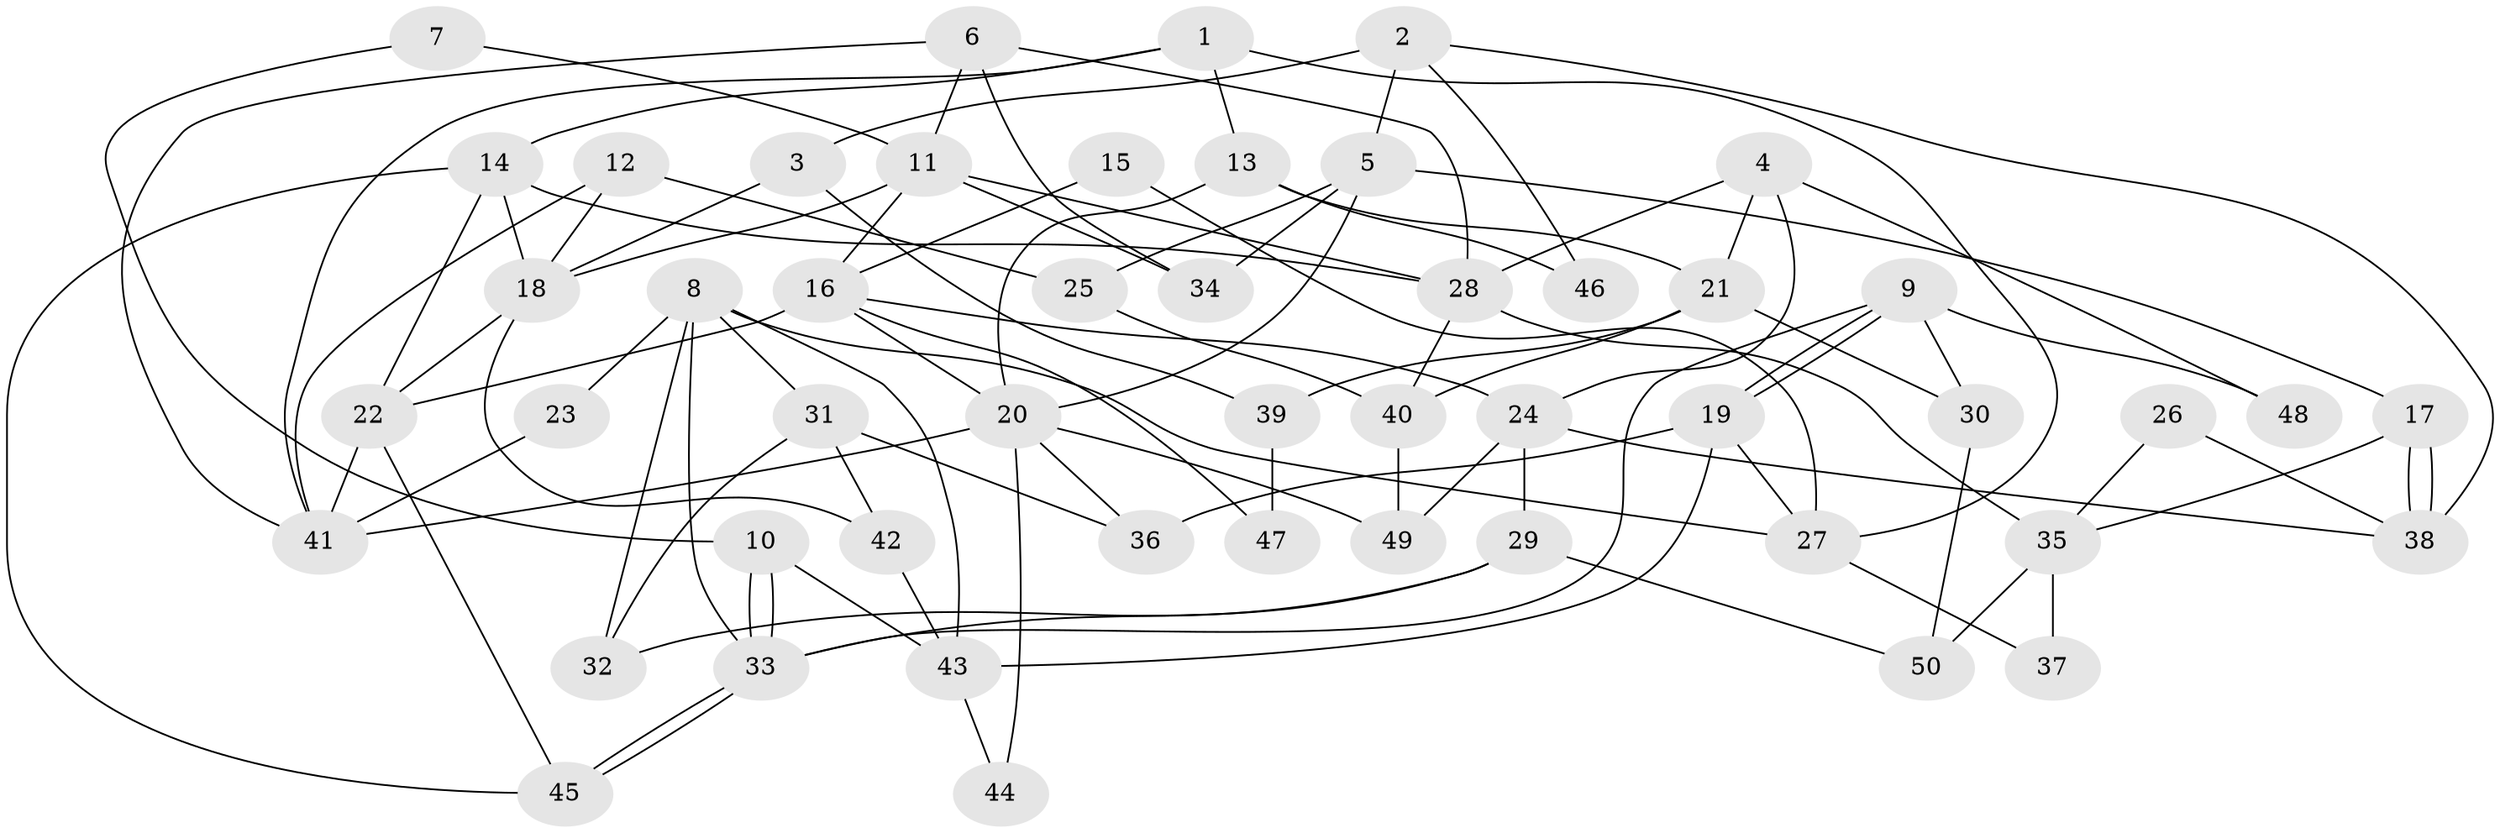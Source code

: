// Generated by graph-tools (version 1.1) at 2025/02/03/09/25 03:02:04]
// undirected, 50 vertices, 100 edges
graph export_dot {
graph [start="1"]
  node [color=gray90,style=filled];
  1;
  2;
  3;
  4;
  5;
  6;
  7;
  8;
  9;
  10;
  11;
  12;
  13;
  14;
  15;
  16;
  17;
  18;
  19;
  20;
  21;
  22;
  23;
  24;
  25;
  26;
  27;
  28;
  29;
  30;
  31;
  32;
  33;
  34;
  35;
  36;
  37;
  38;
  39;
  40;
  41;
  42;
  43;
  44;
  45;
  46;
  47;
  48;
  49;
  50;
  1 -- 41;
  1 -- 14;
  1 -- 13;
  1 -- 27;
  2 -- 5;
  2 -- 38;
  2 -- 3;
  2 -- 46;
  3 -- 18;
  3 -- 39;
  4 -- 28;
  4 -- 21;
  4 -- 24;
  4 -- 48;
  5 -- 34;
  5 -- 20;
  5 -- 17;
  5 -- 25;
  6 -- 11;
  6 -- 41;
  6 -- 28;
  6 -- 34;
  7 -- 11;
  7 -- 10;
  8 -- 27;
  8 -- 33;
  8 -- 23;
  8 -- 31;
  8 -- 32;
  8 -- 43;
  9 -- 33;
  9 -- 19;
  9 -- 19;
  9 -- 30;
  9 -- 48;
  10 -- 43;
  10 -- 33;
  10 -- 33;
  11 -- 18;
  11 -- 16;
  11 -- 28;
  11 -- 34;
  12 -- 25;
  12 -- 18;
  12 -- 41;
  13 -- 21;
  13 -- 20;
  13 -- 46;
  14 -- 28;
  14 -- 22;
  14 -- 18;
  14 -- 45;
  15 -- 27;
  15 -- 16;
  16 -- 20;
  16 -- 24;
  16 -- 22;
  16 -- 47;
  17 -- 38;
  17 -- 38;
  17 -- 35;
  18 -- 22;
  18 -- 42;
  19 -- 36;
  19 -- 27;
  19 -- 43;
  20 -- 41;
  20 -- 36;
  20 -- 44;
  20 -- 49;
  21 -- 30;
  21 -- 40;
  21 -- 39;
  22 -- 45;
  22 -- 41;
  23 -- 41;
  24 -- 29;
  24 -- 38;
  24 -- 49;
  25 -- 40;
  26 -- 35;
  26 -- 38;
  27 -- 37;
  28 -- 35;
  28 -- 40;
  29 -- 32;
  29 -- 33;
  29 -- 50;
  30 -- 50;
  31 -- 42;
  31 -- 32;
  31 -- 36;
  33 -- 45;
  33 -- 45;
  35 -- 37;
  35 -- 50;
  39 -- 47;
  40 -- 49;
  42 -- 43;
  43 -- 44;
}

